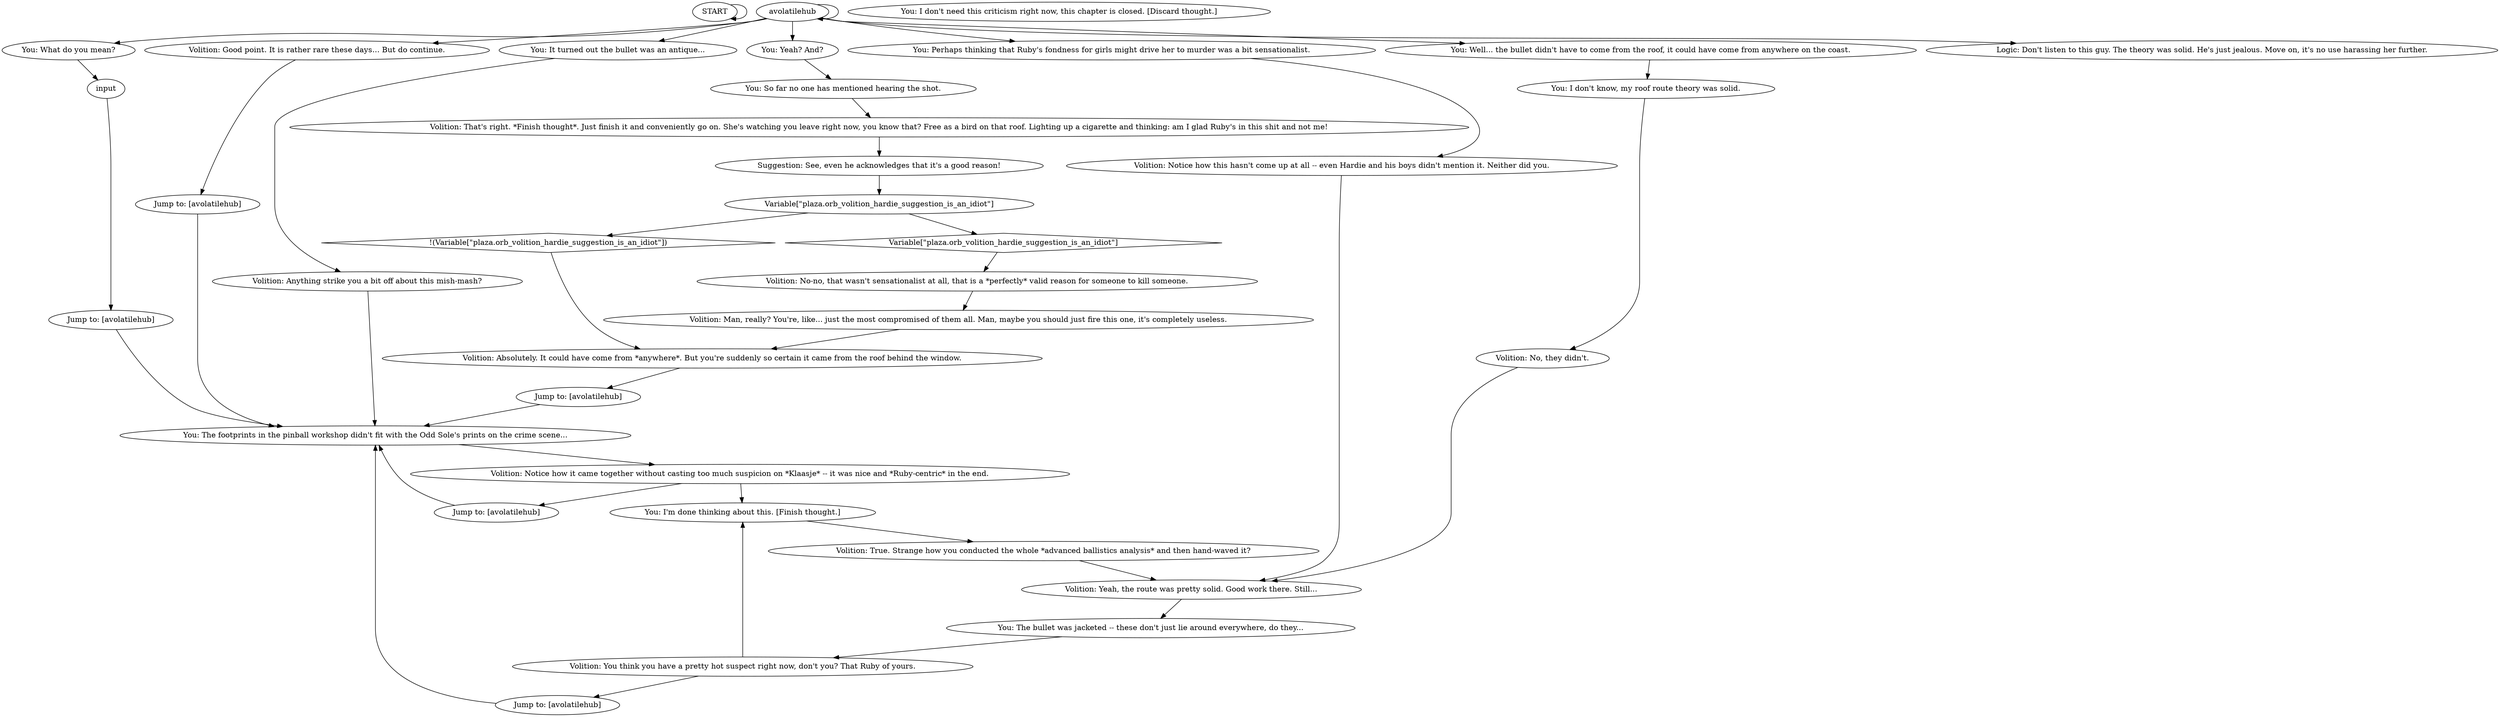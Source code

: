 # PLAZA ORB / hardie volition afterthought
# *Why didn't anyone hear the shot?*
#On plaza once "convince hardie boys to tell you where ruby is = done" and Klaasje is not arrested and Skillset Compromised is done too.
# ==================================================
digraph G {
	  0 [label="START"];
	  1 [label="input"];
	  2 [label="Volition: Anything strike you a bit off about this mish-mash?"];
	  3 [label="Volition: True. Strange how you conducted the whole *advanced ballistics analysis* and then hand-waved it?"];
	  4 [label="Volition: That's right. *Finish thought*. Just finish it and conveniently go on. She's watching you leave right now, you know that? Free as a bird on that roof. Lighting up a cigarette and thinking: am I glad Ruby's in this shit and not me!"];
	  5 [label="Volition: Notice how this hasn't come up at all -- even Hardie and his boys didn't mention it. Neither did you."];
	  6 [label="Volition: No-no, that wasn't sensationalist at all, that is a *perfectly* valid reason for someone to kill someone."];
	  7 [label="Volition: Man, really? You're, like... just the most compromised of them all. Man, maybe you should just fire this one, it's completely useless."];
	  8 [label="Suggestion: See, even he acknowledges that it's a good reason!"];
	  9 [label="Logic: Don't listen to this guy. The theory was solid. He's just jealous. Move on, it's no use harassing her further."];
	  10 [label="You: The footprints in the pinball workshop didn't fit with the Odd Sole's prints on the crime scene..."];
	  11 [label="avolatilehub"];
	  12 [label="You: Well... the bullet didn't have to come from the roof, it could have come from anywhere on the coast."];
	  13 [label="You: So far no one has mentioned hearing the shot."];
	  14 [label="Volition: Notice how it came together without casting too much suspicion on *Klaasje* -- it was nice and *Ruby-centric* in the end."];
	  15 [label="Volition: No, they didn't."];
	  16 [label="Volition: Yeah, the route was pretty solid. Good work there. Still..."];
	  17 [label="Jump to: [avolatilehub]"];
	  18 [label="Jump to: [avolatilehub]"];
	  19 [label="Volition: You think you have a pretty hot suspect right now, don't you? That Ruby of yours."];
	  20 [label="Volition: Good point. It is rather rare these days... But do continue."];
	  21 [label="You: I don't know, my roof route theory was solid."];
	  22 [label="Volition: Absolutely. It could have come from *anywhere*. But you're suddenly so certain it came from the roof behind the window."];
	  23 [label="Jump to: [avolatilehub]"];
	  24 [label="Jump to: [avolatilehub]"];
	  25 [label="You: What do you mean?"];
	  26 [label="You: The bullet was jacketed -- these don't just lie around everywhere, do they..."];
	  27 [label="Jump to: [avolatilehub]"];
	  28 [label="You: Yeah? And?"];
	  29 [label="You: I'm done thinking about this. [Finish thought.]"];
	  30 [label="You: I don't need this criticism right now, this chapter is closed. [Discard thought.]"];
	  31 [label="You: Perhaps thinking that Ruby's fondness for girls might drive her to murder was a bit sensationalist."];
	  32 [label="You: It turned out the bullet was an antique..."];
	  33 [label="Variable[\"plaza.orb_volition_hardie_suggestion_is_an_idiot\"]"];
	  34 [label="Variable[\"plaza.orb_volition_hardie_suggestion_is_an_idiot\"]", shape=diamond];
	  35 [label="!(Variable[\"plaza.orb_volition_hardie_suggestion_is_an_idiot\"])", shape=diamond];
	  0 -> 0
	  1 -> 18
	  2 -> 10
	  3 -> 16
	  4 -> 8
	  5 -> 16
	  6 -> 7
	  7 -> 22
	  8 -> 33
	  10 -> 14
	  11 -> 32
	  11 -> 9
	  11 -> 11
	  11 -> 12
	  11 -> 20
	  11 -> 25
	  11 -> 28
	  11 -> 31
	  12 -> 21
	  13 -> 4
	  14 -> 24
	  14 -> 29
	  15 -> 16
	  16 -> 26
	  17 -> 10
	  18 -> 10
	  19 -> 27
	  19 -> 29
	  20 -> 23
	  21 -> 15
	  22 -> 17
	  23 -> 10
	  24 -> 10
	  25 -> 1
	  26 -> 19
	  27 -> 10
	  28 -> 13
	  29 -> 3
	  31 -> 5
	  32 -> 2
	  33 -> 34
	  33 -> 35
	  34 -> 6
	  35 -> 22
}

